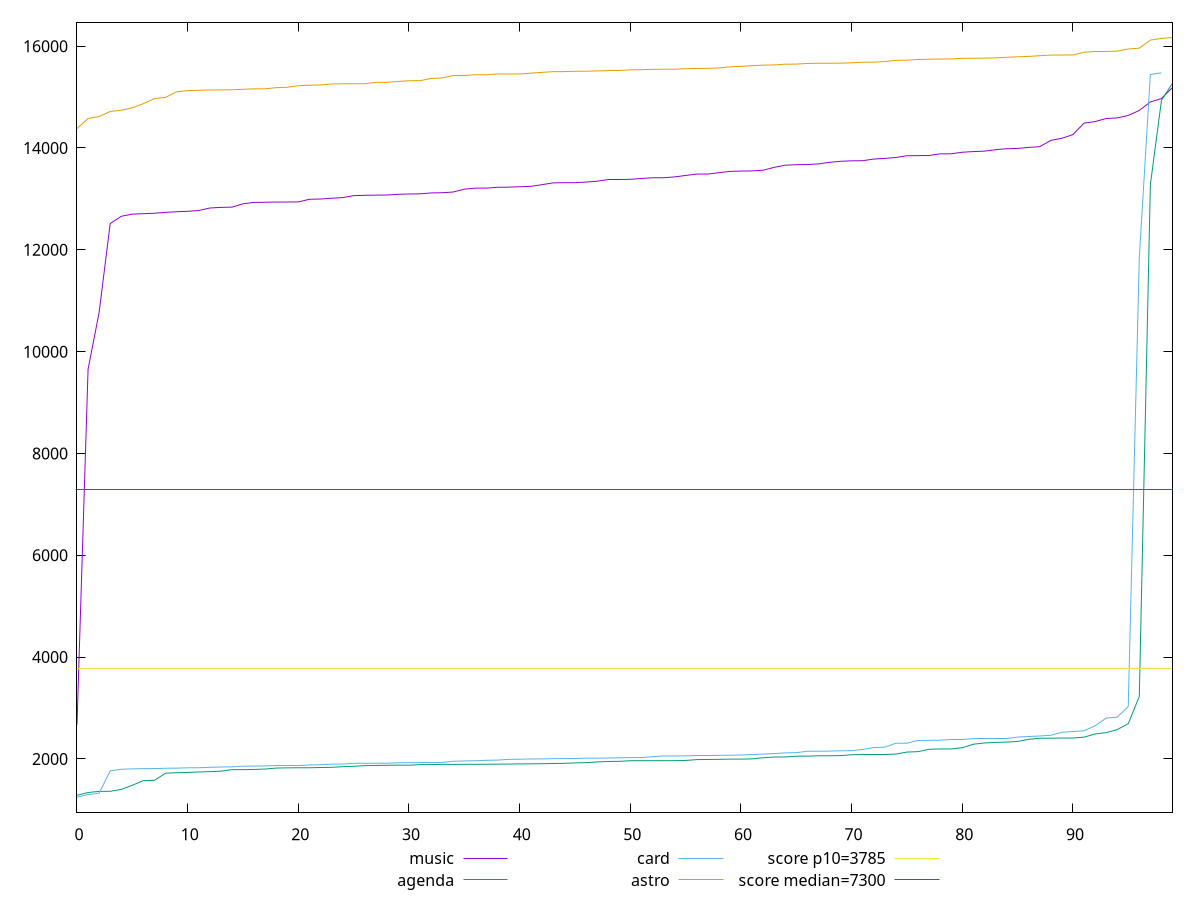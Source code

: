 reset

$music <<EOF
0 2671.1150000000002
1 9652.562
2 10771.128
3 12515.400500000002
4 12658.6855
5 12700.639
6 12709.609349999999
7 12717.954899999997
8 12735.9695
9 12747.1
10 12756.244999999999
11 12771.865000000002
12 12821.110499999999
13 12832.906999999996
14 12837.8815
15 12904.45
16 12930.452000000001
17 12934.125499999996
18 12938.097500000003
19 12938.757499999996
20 12940.603000000006
21 12992.446499999998
22 12997.562499999998
23 13012.474900000001
24 13025.321000000002
25 13063.4385
26 13069.866000000002
27 13073.698499999999
28 13076.327000000001
29 13089.5436
30 13096.856499999998
31 13099.280499999995
32 13117.058299999999
33 13120.756550000002
34 13135.196499999998
35 13190.844000000001
36 13211.056999999999
37 13212.197500000004
38 13227.677499999998
39 13230.479499999998
40 13239.031499999996
41 13245.9755
42 13278.447049999999
43 13314.337399999997
44 13318.137999999999
45 13318.571500000002
46 13329.923499999997
47 13347.53275
48 13384.123
49 13384.136000000002
50 13384.5085
51 13400.516250000002
52 13414.773500000003
53 13415.2545
54 13431.6492
55 13459.9385
56 13487.5
57 13487.822300000002
58 13514.581499999997
59 13540.387999999999
60 13546.400000000001
61 13549.694500000001
62 13563.081000000002
63 13619.637499999997
64 13661.1805
65 13672.051500000001
66 13674.640800000001
67 13686.956999999999
68 13718.8145
69 13738.304999999998
70 13747.687000000002
71 13750.251999999999
72 13782.059999999998
73 13795.439499999999
74 13812.434999999998
75 13847.739
76 13850.036999999997
77 13852.044299999998
78 13884.683000000005
79 13886.08615
80 13916.485499999997
81 13929.190499999995
82 13937.518500000002
83 13966.0805
84 13985.334000000003
85 13990.8925
86 14011.739499999996
87 14024.8875
88 14149.092999999997
89 14189.776499999996
90 14264.037500000002
91 14487.743000000006
92 14518.4175
93 14578.050499999998
94 14590.136
95 14639.251
96 14737.1202
97 14904.4885
98 14970.594499999997
99 15187.053499999998
EOF

$agenda <<EOF
0 1286.12
1 1340.1770000000001
2 1363.2269999999999
3 1363.7060000000001
4 1401.966
5 1483.068
6 1573.4930000000004
7 1579.915
8 1719.6940000000002
9 1729.09
10 1734.3849999999998
11 1744.4680000000003
12 1749.732
13 1759.6170000000002
14 1789.1180000000002
15 1789.4790000000003
16 1793.7843000000003
17 1801.3604
18 1820.878
19 1824.6045
20 1826.5205999999998
21 1826.7350000000001
22 1831.114
23 1834.816
24 1847.7420000000002
25 1855.946
26 1868.2592
27 1871.6470000000002
28 1875.888
29 1877.2069999999999
30 1877.38
31 1887.9434999999999
32 1888.7545
33 1892.5260000000003
34 1893.2600000000002
35 1893.6499999999999
36 1894.5150000000003
37 1895.7740000000001
38 1897.7105000000001
39 1899.495
40 1902.2775
41 1903.862
42 1906.382
43 1910.6025000000002
44 1913.7259999999999
45 1922.338
46 1927.7926
47 1940.7050000000002
48 1950.7155
49 1952.5565000000001
50 1964.6025
51 1964.8500000000001
52 1965.2585000000001
53 1965.8205
54 1965.9250000000002
55 1969.9579999999999
56 1986.9940000000001
57 1989.23325
58 1991.8825
59 1996.2
60 1996.4375
61 2000.4319999999998
62 2023.489
63 2036.5479999999998
64 2038.1535
65 2053.4150000000004
66 2054.8912
67 2061.8720000000003
68 2062.5919999999996
69 2064.786
70 2081.3900000000003
71 2088.07
72 2088.852
73 2088.892
74 2095.684
75 2134.7859999999996
76 2143.3405
77 2189.446
78 2195.5739999999996
79 2195.834
80 2219.938
81 2288.791
82 2313.688
83 2324.92
84 2330.855
85 2342.6190000000006
86 2384.9849999999997
87 2405.7915000000003
88 2407.0145
89 2409.9850000000006
90 2410.495
91 2427.6508000000003
92 2490.2475
93 2516.0950000000003
94 2576.7380000000003
95 2691.7300000000005
96 3227.1669999999995
97 13278.881000000001
98 14933.437500000004
99 15270.888500000001
EOF

$card <<EOF
0 1249.346
1 1299.801
2 1327.7759999999998
3 1765.9429999999998
4 1797.425
5 1804.8774999999998
6 1808.872
7 1811.004
8 1816.9199999999998
9 1819.0775000000003
10 1825.6834999999999
11 1826.9416
12 1835.251
13 1841.535
14 1843.958
15 1857.8089999999997
16 1859.1224000000002
17 1862.5219999999997
18 1866.175
19 1866.2180000000003
20 1869.7430000000002
21 1881.116
22 1886.0560000000003
23 1898.0840000000003
24 1899.3605
25 1913.4920000000002
26 1913.692
27 1914.696
28 1915.4079999999997
29 1923.3940000000002
30 1925.7894999999999
31 1928.2920000000001
32 1928.8168
33 1929.8960000000002
34 1955.032
35 1959.827
36 1964.691
37 1972.9009999999998
38 1977.14
39 1991.362
40 1994.6890000000003
41 1998.9694999999997
42 2000.1819999999998
43 2005.7200000000003
44 2006.70075
45 2008.6313499999997
46 2015.0185000000001
47 2015.1491999999998
48 2018.5149999999999
49 2021.5955
50 2026.6945
51 2026.79
52 2043.64925
53 2058.34545
54 2058.4235
55 2059.5240000000003
56 2070.19
57 2070.192
58 2070.404
59 2072.232
60 2077.386
61 2086.4549999999995
62 2095.147
63 2105.0715
64 2118.136
65 2123.5365
66 2150.589
67 2150.6989999999996
68 2153.6630000000005
69 2160.2749999999996
70 2161.92
71 2185.85
72 2224.0110000000004
73 2231.482
74 2308.3399999999997
75 2308.4860000000003
76 2364.3450000000003
77 2364.4865
78 2368.6049999999996
79 2377.9015
80 2377.9019999999996
81 2399.3275
82 2401.4985
83 2408.7825000000003
84 2408.8424999999997
85 2429.8104999999996
86 2440.4519999999998
87 2450.437
88 2463.578
89 2523.603
90 2537.4700000000007
91 2553.0268
92 2649.8103
93 2802.2075
94 2821.1559999999995
95 3025.889
96 11846.021
97 15443.0225
98 15475.104499999998
EOF

$astro <<EOF
0 14381.4375
1 14578.944000000001
2 14617.871499999997
3 14717.095500000001
4 14741.086
5 14790.253499999999
6 14871.028
7 14969.9355
8 14993.669000000002
9 15103.395499999999
10 15126.389000000001
11 15132.666500000003
12 15139.252000000002
13 15140.4505
14 15143.588499999998
15 15152.578
16 15161.1335
17 15161.860999999999
18 15184.5645
19 15191.585
20 15223.4575
21 15232.740000000002
22 15237.646499999999
23 15257.345000000001
24 15260.697999999999
25 15261.113000000001
26 15262.262999999999
27 15288.656000000004
28 15289.304999999997
29 15306.451000000001
30 15320.339
31 15321.908499999998
32 15366.002500000004
33 15375.264499999997
34 15422.502
35 15425.277999999998
36 15437.543500000002
37 15437.957500000002
38 15453.174000000003
39 15453.391
40 15453.9005
41 15469.541500000003
42 15485.187999999998
43 15498.775499999998
44 15500.002499999999
45 15506.182499999997
46 15507.8135
47 15512.979499999998
48 15520.036
49 15521.784499999998
50 15534.592499999999
51 15537.4315
52 15543.9415
53 15546.605999999996
54 15547.059999999998
55 15556.748
56 15561.850499999999
57 15563.598999999998
58 15571.994999999999
59 15594.049500000003
60 15601.942500000001
61 15616.761000000002
62 15626.933500000003
63 15631.3995
64 15645.693
65 15647.534499999998
66 15660.361500000003
67 15664.267500000002
68 15664.845000000001
69 15665.91
70 15672.9995
71 15684.5875
72 15684.929499999998
73 15697.8
74 15720.856999999996
75 15724.730500000001
76 15737.773999999998
77 15743.549999999996
78 15747.004500000001
79 15748.368000000002
80 15760.686
81 15762.0635
82 15764.846000000001
83 15769.757500000003
84 15782.0405
85 15790.740999999998
86 15798.5685
87 15812.518999999998
88 15824.518500000002
89 15825.946499999998
90 15827.200500000003
91 15880.955500000002
92 15895.241000000002
93 15895.371
94 15902.698999999999
95 15943.9915
96 15961.6475
97 16119.332499999999
98 16152.283999999996
99 16170.149999999998
EOF

set key outside below
set xrange [0:99]
set yrange [950.92992:16468.566079999997]
set trange [950.92992:16468.566079999997]
set terminal svg size 640, 560 enhanced background rgb 'white'
set output "report/report_00029_2021-02-24T13-36-40.390Z/interactive/comparison/sorted/all_raw.svg"

plot $music title "music" with line, \
     $agenda title "agenda" with line, \
     $card title "card" with line, \
     $astro title "astro" with line, \
     3785 title "score p10=3785", \
     7300 title "score median=7300"

reset
